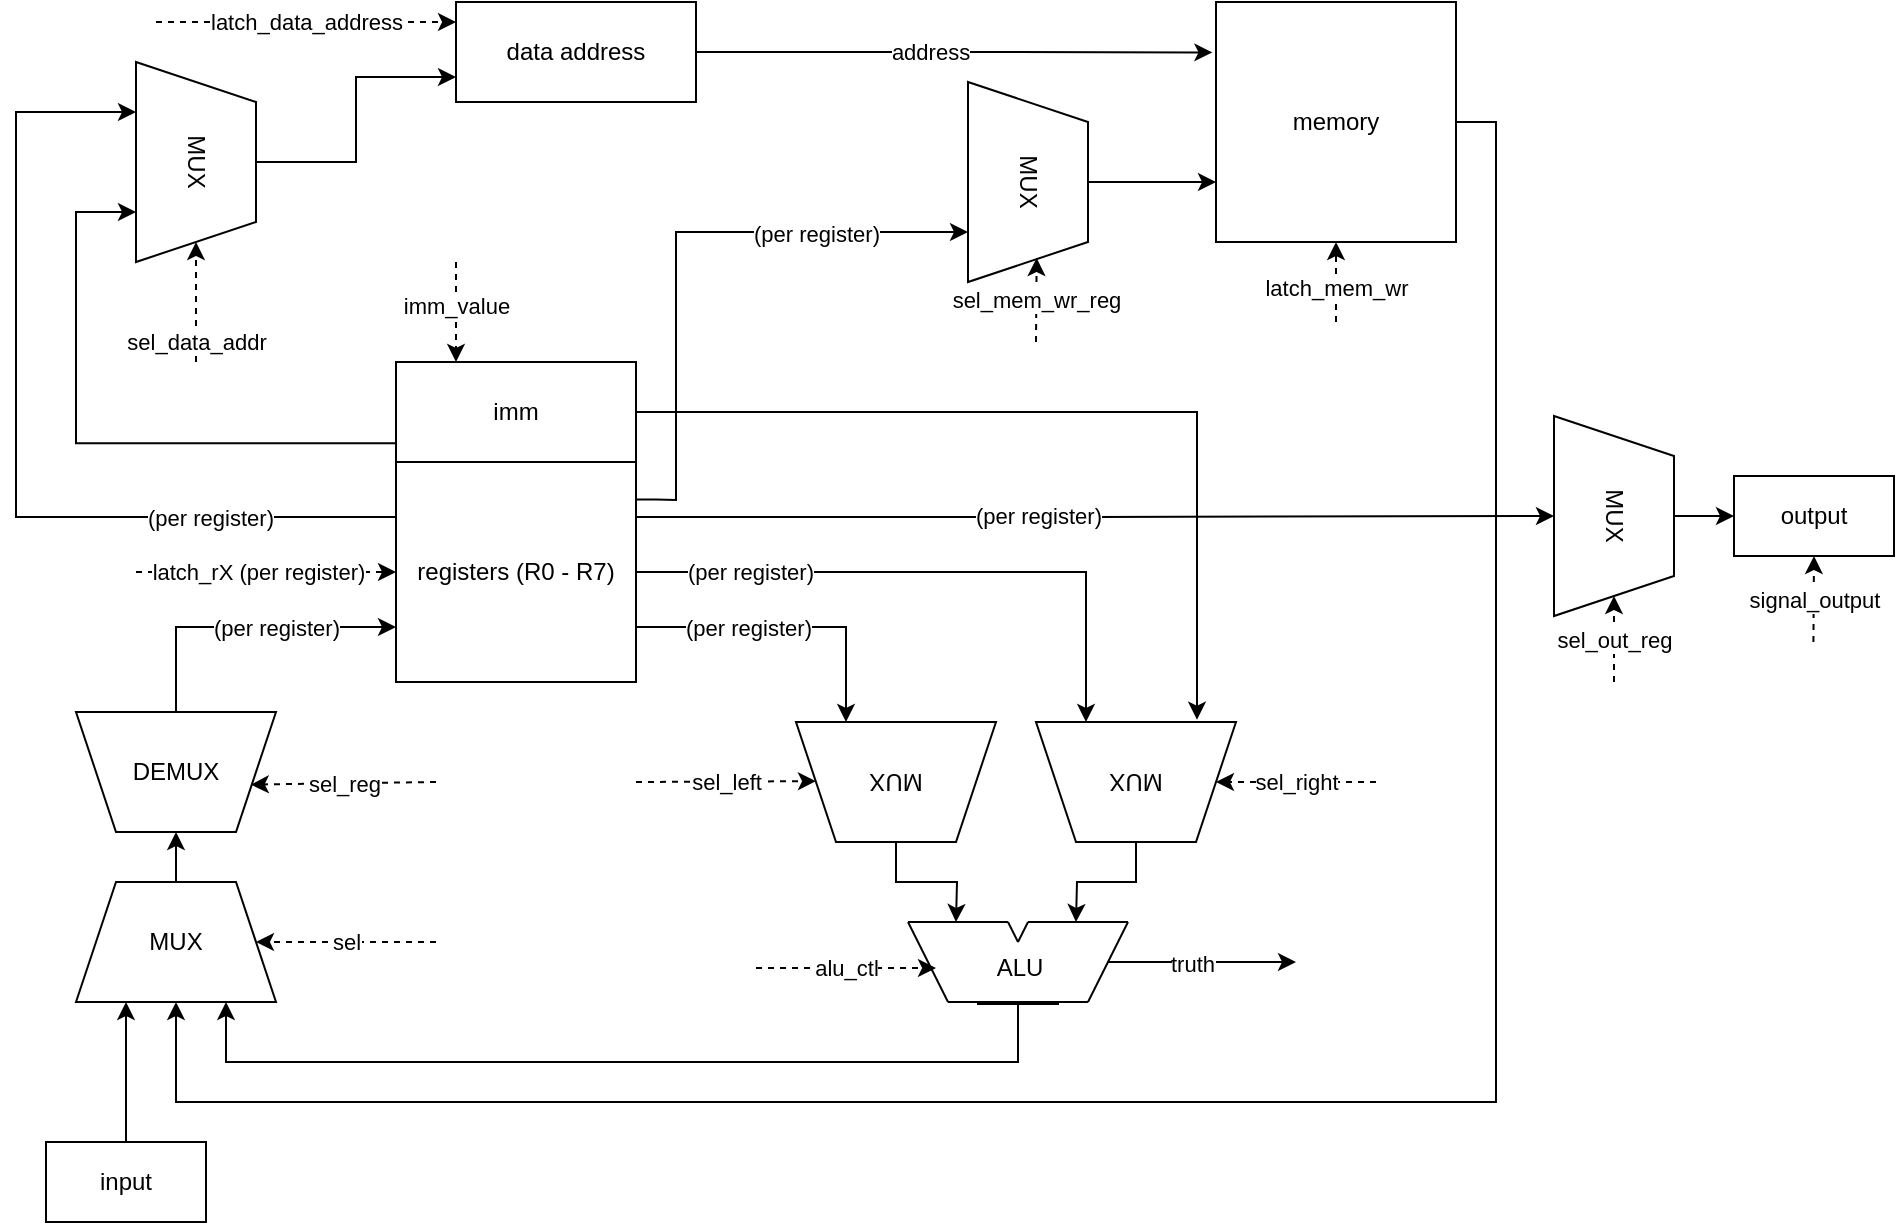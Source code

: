 <mxfile version="24.4.4" type="device">
  <diagram name="Page-1" id="7e0a89b8-554c-2b80-1dc8-d5c74ca68de4">
    <mxGraphModel dx="2049" dy="1296" grid="1" gridSize="10" guides="1" tooltips="1" connect="1" arrows="1" fold="1" page="1" pageScale="1" pageWidth="1100" pageHeight="850" background="none" math="0" shadow="0">
      <root>
        <mxCell id="0" />
        <mxCell id="1" parent="0" />
        <mxCell id="mbTVtiMHDX3Djsl5jZRn-1" value="data address" style="rounded=0;whiteSpace=wrap;html=1;" vertex="1" parent="1">
          <mxGeometry x="240" y="40" width="120" height="50" as="geometry" />
        </mxCell>
        <mxCell id="mbTVtiMHDX3Djsl5jZRn-102" style="edgeStyle=orthogonalEdgeStyle;rounded=0;orthogonalLoop=1;jettySize=auto;html=1;entryX=0.5;entryY=1;entryDx=0;entryDy=0;" edge="1" parent="1" source="mbTVtiMHDX3Djsl5jZRn-2" target="mbTVtiMHDX3Djsl5jZRn-63">
          <mxGeometry relative="1" as="geometry">
            <Array as="points">
              <mxPoint x="760" y="100" />
              <mxPoint x="760" y="590" />
              <mxPoint x="100" y="590" />
            </Array>
          </mxGeometry>
        </mxCell>
        <mxCell id="mbTVtiMHDX3Djsl5jZRn-2" value="memory" style="rounded=0;whiteSpace=wrap;html=1;" vertex="1" parent="1">
          <mxGeometry x="620" y="40" width="120" height="120" as="geometry" />
        </mxCell>
        <mxCell id="mbTVtiMHDX3Djsl5jZRn-3" style="edgeStyle=orthogonalEdgeStyle;rounded=0;orthogonalLoop=1;jettySize=auto;html=1;entryX=-0.015;entryY=0.21;entryDx=0;entryDy=0;entryPerimeter=0;" edge="1" parent="1" source="mbTVtiMHDX3Djsl5jZRn-1" target="mbTVtiMHDX3Djsl5jZRn-2">
          <mxGeometry relative="1" as="geometry" />
        </mxCell>
        <mxCell id="mbTVtiMHDX3Djsl5jZRn-7" value="address" style="edgeLabel;html=1;align=center;verticalAlign=middle;resizable=0;points=[];" vertex="1" connectable="0" parent="mbTVtiMHDX3Djsl5jZRn-3">
          <mxGeometry x="-0.104" relative="1" as="geometry">
            <mxPoint x="1" as="offset" />
          </mxGeometry>
        </mxCell>
        <mxCell id="mbTVtiMHDX3Djsl5jZRn-4" value="" style="endArrow=classic;html=1;rounded=0;dashed=1;" edge="1" parent="1">
          <mxGeometry width="50" height="50" relative="1" as="geometry">
            <mxPoint x="90" y="50" as="sourcePoint" />
            <mxPoint x="240" y="50" as="targetPoint" />
          </mxGeometry>
        </mxCell>
        <mxCell id="mbTVtiMHDX3Djsl5jZRn-6" value="latch_data_address" style="edgeLabel;html=1;align=center;verticalAlign=middle;resizable=0;points=[];" vertex="1" connectable="0" parent="mbTVtiMHDX3Djsl5jZRn-4">
          <mxGeometry x="-0.004" relative="1" as="geometry">
            <mxPoint as="offset" />
          </mxGeometry>
        </mxCell>
        <mxCell id="mbTVtiMHDX3Djsl5jZRn-15" style="edgeStyle=orthogonalEdgeStyle;rounded=0;orthogonalLoop=1;jettySize=auto;html=1;exitX=0;exitY=0.25;exitDx=0;exitDy=0;entryX=0.25;entryY=1;entryDx=0;entryDy=0;" edge="1" parent="1" source="mbTVtiMHDX3Djsl5jZRn-8" target="mbTVtiMHDX3Djsl5jZRn-12">
          <mxGeometry relative="1" as="geometry">
            <mxPoint x="290" y="200" as="sourcePoint" />
            <mxPoint x="30" y="80" as="targetPoint" />
            <Array as="points">
              <mxPoint x="20" y="297" />
              <mxPoint x="20" y="95" />
            </Array>
          </mxGeometry>
        </mxCell>
        <mxCell id="mbTVtiMHDX3Djsl5jZRn-19" value="(per register)" style="edgeLabel;html=1;align=center;verticalAlign=middle;resizable=0;points=[];" vertex="1" connectable="0" parent="mbTVtiMHDX3Djsl5jZRn-15">
          <mxGeometry x="-0.324" y="-2" relative="1" as="geometry">
            <mxPoint x="60" y="2" as="offset" />
          </mxGeometry>
        </mxCell>
        <mxCell id="mbTVtiMHDX3Djsl5jZRn-88" style="edgeStyle=orthogonalEdgeStyle;rounded=0;orthogonalLoop=1;jettySize=auto;html=1;entryX=0.75;entryY=1;entryDx=0;entryDy=0;exitX=1.003;exitY=0.171;exitDx=0;exitDy=0;exitPerimeter=0;" edge="1" parent="1" source="mbTVtiMHDX3Djsl5jZRn-8" target="mbTVtiMHDX3Djsl5jZRn-91">
          <mxGeometry relative="1" as="geometry">
            <mxPoint x="340" y="280" as="sourcePoint" />
            <mxPoint x="480" y="166" as="targetPoint" />
            <Array as="points">
              <mxPoint x="340" y="289" />
              <mxPoint x="350" y="289" />
              <mxPoint x="350" y="155" />
            </Array>
          </mxGeometry>
        </mxCell>
        <mxCell id="mbTVtiMHDX3Djsl5jZRn-90" value="&lt;div&gt;(per register)&lt;/div&gt;" style="edgeLabel;html=1;align=center;verticalAlign=middle;resizable=0;points=[];" vertex="1" connectable="0" parent="mbTVtiMHDX3Djsl5jZRn-88">
          <mxGeometry x="0.487" y="-1" relative="1" as="geometry">
            <mxPoint as="offset" />
          </mxGeometry>
        </mxCell>
        <mxCell id="mbTVtiMHDX3Djsl5jZRn-108" style="edgeStyle=orthogonalEdgeStyle;rounded=0;orthogonalLoop=1;jettySize=auto;html=1;exitX=1;exitY=0.25;exitDx=0;exitDy=0;entryX=0.5;entryY=1;entryDx=0;entryDy=0;" edge="1" parent="1" source="mbTVtiMHDX3Djsl5jZRn-8" target="mbTVtiMHDX3Djsl5jZRn-109">
          <mxGeometry relative="1" as="geometry">
            <mxPoint x="620" y="297" as="targetPoint" />
          </mxGeometry>
        </mxCell>
        <mxCell id="mbTVtiMHDX3Djsl5jZRn-115" value="(per register)" style="edgeLabel;html=1;align=center;verticalAlign=middle;resizable=0;points=[];" vertex="1" connectable="0" parent="mbTVtiMHDX3Djsl5jZRn-108">
          <mxGeometry x="-0.128" y="1" relative="1" as="geometry">
            <mxPoint as="offset" />
          </mxGeometry>
        </mxCell>
        <mxCell id="mbTVtiMHDX3Djsl5jZRn-8" value="&lt;div&gt;registers (R0 - R7)&lt;/div&gt;" style="rounded=0;whiteSpace=wrap;html=1;" vertex="1" parent="1">
          <mxGeometry x="210" y="270" width="120" height="110" as="geometry" />
        </mxCell>
        <mxCell id="mbTVtiMHDX3Djsl5jZRn-18" style="edgeStyle=orthogonalEdgeStyle;rounded=0;orthogonalLoop=1;jettySize=auto;html=1;exitX=-0.004;exitY=0.812;exitDx=0;exitDy=0;exitPerimeter=0;entryX=0.75;entryY=1;entryDx=0;entryDy=0;" edge="1" parent="1" source="mbTVtiMHDX3Djsl5jZRn-9" target="mbTVtiMHDX3Djsl5jZRn-12">
          <mxGeometry relative="1" as="geometry">
            <mxPoint x="200" y="260" as="sourcePoint" />
            <mxPoint x="60" y="130" as="targetPoint" />
            <Array as="points">
              <mxPoint x="50" y="261" />
              <mxPoint x="50" y="145" />
            </Array>
          </mxGeometry>
        </mxCell>
        <mxCell id="mbTVtiMHDX3Djsl5jZRn-9" value="imm" style="rounded=0;whiteSpace=wrap;html=1;" vertex="1" parent="1">
          <mxGeometry x="210" y="220" width="120" height="50" as="geometry" />
        </mxCell>
        <mxCell id="mbTVtiMHDX3Djsl5jZRn-10" value="" style="endArrow=classic;html=1;rounded=0;dashed=1;entryX=0.25;entryY=0;entryDx=0;entryDy=0;" edge="1" parent="1" target="mbTVtiMHDX3Djsl5jZRn-9">
          <mxGeometry width="50" height="50" relative="1" as="geometry">
            <mxPoint x="240" y="170" as="sourcePoint" />
            <mxPoint x="240" y="120" as="targetPoint" />
          </mxGeometry>
        </mxCell>
        <mxCell id="mbTVtiMHDX3Djsl5jZRn-11" value="imm_value" style="edgeLabel;html=1;align=center;verticalAlign=middle;resizable=0;points=[];" vertex="1" connectable="0" parent="mbTVtiMHDX3Djsl5jZRn-10">
          <mxGeometry x="-0.004" relative="1" as="geometry">
            <mxPoint y="-3" as="offset" />
          </mxGeometry>
        </mxCell>
        <mxCell id="mbTVtiMHDX3Djsl5jZRn-14" style="edgeStyle=orthogonalEdgeStyle;rounded=0;orthogonalLoop=1;jettySize=auto;html=1;entryX=0;entryY=0.75;entryDx=0;entryDy=0;" edge="1" parent="1" source="mbTVtiMHDX3Djsl5jZRn-12" target="mbTVtiMHDX3Djsl5jZRn-1">
          <mxGeometry relative="1" as="geometry" />
        </mxCell>
        <mxCell id="mbTVtiMHDX3Djsl5jZRn-12" value="MUX" style="shape=trapezoid;perimeter=trapezoidPerimeter;whiteSpace=wrap;html=1;fixedSize=1;rotation=90;" vertex="1" parent="1">
          <mxGeometry x="60" y="90" width="100" height="60" as="geometry" />
        </mxCell>
        <mxCell id="mbTVtiMHDX3Djsl5jZRn-16" value="" style="endArrow=classic;html=1;rounded=0;dashed=1;entryX=1;entryY=0.5;entryDx=0;entryDy=0;" edge="1" parent="1" target="mbTVtiMHDX3Djsl5jZRn-12">
          <mxGeometry width="50" height="50" relative="1" as="geometry">
            <mxPoint x="110" y="220" as="sourcePoint" />
            <mxPoint x="190" y="220" as="targetPoint" />
          </mxGeometry>
        </mxCell>
        <mxCell id="mbTVtiMHDX3Djsl5jZRn-17" value="sel_data_addr" style="edgeLabel;html=1;align=center;verticalAlign=middle;resizable=0;points=[];" vertex="1" connectable="0" parent="mbTVtiMHDX3Djsl5jZRn-16">
          <mxGeometry x="-0.004" relative="1" as="geometry">
            <mxPoint y="20" as="offset" />
          </mxGeometry>
        </mxCell>
        <mxCell id="mbTVtiMHDX3Djsl5jZRn-33" value="" style="group" vertex="1" connectable="0" parent="1">
          <mxGeometry x="466" y="500" width="110" height="40" as="geometry" />
        </mxCell>
        <mxCell id="mbTVtiMHDX3Djsl5jZRn-21" value="" style="endArrow=none;html=1;rounded=0;" edge="1" parent="mbTVtiMHDX3Djsl5jZRn-33">
          <mxGeometry width="50" height="50" relative="1" as="geometry">
            <mxPoint x="20" y="40" as="sourcePoint" />
            <mxPoint x="90" y="40" as="targetPoint" />
          </mxGeometry>
        </mxCell>
        <mxCell id="mbTVtiMHDX3Djsl5jZRn-22" value="" style="endArrow=none;html=1;rounded=0;" edge="1" parent="mbTVtiMHDX3Djsl5jZRn-33">
          <mxGeometry width="50" height="50" relative="1" as="geometry">
            <mxPoint as="sourcePoint" />
            <mxPoint x="20" y="40" as="targetPoint" />
          </mxGeometry>
        </mxCell>
        <mxCell id="mbTVtiMHDX3Djsl5jZRn-24" value="" style="endArrow=none;html=1;rounded=0;" edge="1" parent="mbTVtiMHDX3Djsl5jZRn-33">
          <mxGeometry width="50" height="50" relative="1" as="geometry">
            <mxPoint x="90" y="40" as="sourcePoint" />
            <mxPoint x="110" as="targetPoint" />
          </mxGeometry>
        </mxCell>
        <mxCell id="mbTVtiMHDX3Djsl5jZRn-25" value="" style="endArrow=none;html=1;rounded=0;" edge="1" parent="mbTVtiMHDX3Djsl5jZRn-33">
          <mxGeometry width="50" height="50" relative="1" as="geometry">
            <mxPoint as="sourcePoint" />
            <mxPoint x="50" as="targetPoint" />
          </mxGeometry>
        </mxCell>
        <mxCell id="mbTVtiMHDX3Djsl5jZRn-29" value="ALU" style="text;html=1;align=center;verticalAlign=middle;whiteSpace=wrap;rounded=0;" vertex="1" parent="mbTVtiMHDX3Djsl5jZRn-33">
          <mxGeometry x="26" y="8" width="60" height="30" as="geometry" />
        </mxCell>
        <mxCell id="mbTVtiMHDX3Djsl5jZRn-30" value="" style="endArrow=none;html=1;rounded=0;" edge="1" parent="mbTVtiMHDX3Djsl5jZRn-33">
          <mxGeometry width="50" height="50" relative="1" as="geometry">
            <mxPoint x="60" as="sourcePoint" />
            <mxPoint x="110" as="targetPoint" />
          </mxGeometry>
        </mxCell>
        <mxCell id="mbTVtiMHDX3Djsl5jZRn-31" value="" style="endArrow=none;html=1;rounded=0;" edge="1" parent="mbTVtiMHDX3Djsl5jZRn-33">
          <mxGeometry width="50" height="50" relative="1" as="geometry">
            <mxPoint x="50" as="sourcePoint" />
            <mxPoint x="55" y="10" as="targetPoint" />
          </mxGeometry>
        </mxCell>
        <mxCell id="mbTVtiMHDX3Djsl5jZRn-32" value="" style="endArrow=none;html=1;rounded=0;" edge="1" parent="mbTVtiMHDX3Djsl5jZRn-33">
          <mxGeometry width="50" height="50" relative="1" as="geometry">
            <mxPoint x="55" y="10" as="sourcePoint" />
            <mxPoint x="60" as="targetPoint" />
          </mxGeometry>
        </mxCell>
        <mxCell id="mbTVtiMHDX3Djsl5jZRn-48" style="edgeStyle=orthogonalEdgeStyle;rounded=0;orthogonalLoop=1;jettySize=auto;html=1;" edge="1" parent="1" source="mbTVtiMHDX3Djsl5jZRn-35">
          <mxGeometry relative="1" as="geometry">
            <mxPoint x="490" y="500" as="targetPoint" />
          </mxGeometry>
        </mxCell>
        <mxCell id="mbTVtiMHDX3Djsl5jZRn-35" value="MUX" style="shape=trapezoid;perimeter=trapezoidPerimeter;whiteSpace=wrap;html=1;fixedSize=1;rotation=-180;" vertex="1" parent="1">
          <mxGeometry x="410" y="400" width="100" height="60" as="geometry" />
        </mxCell>
        <mxCell id="mbTVtiMHDX3Djsl5jZRn-50" style="edgeStyle=orthogonalEdgeStyle;rounded=0;orthogonalLoop=1;jettySize=auto;html=1;exitX=0.5;exitY=0;exitDx=0;exitDy=0;" edge="1" parent="1" source="mbTVtiMHDX3Djsl5jZRn-36">
          <mxGeometry relative="1" as="geometry">
            <mxPoint x="550" y="500" as="targetPoint" />
          </mxGeometry>
        </mxCell>
        <mxCell id="mbTVtiMHDX3Djsl5jZRn-36" value="MUX" style="shape=trapezoid;perimeter=trapezoidPerimeter;whiteSpace=wrap;html=1;fixedSize=1;rotation=-180;" vertex="1" parent="1">
          <mxGeometry x="530" y="400" width="100" height="60" as="geometry" />
        </mxCell>
        <mxCell id="mbTVtiMHDX3Djsl5jZRn-41" style="edgeStyle=orthogonalEdgeStyle;rounded=0;orthogonalLoop=1;jettySize=auto;html=1;entryX=0.75;entryY=1;entryDx=0;entryDy=0;exitX=1;exitY=0.75;exitDx=0;exitDy=0;" edge="1" parent="1" source="mbTVtiMHDX3Djsl5jZRn-8" target="mbTVtiMHDX3Djsl5jZRn-35">
          <mxGeometry relative="1" as="geometry">
            <mxPoint x="340" y="270" as="sourcePoint" />
          </mxGeometry>
        </mxCell>
        <mxCell id="mbTVtiMHDX3Djsl5jZRn-47" value="(per register)" style="edgeLabel;html=1;align=center;verticalAlign=middle;resizable=0;points=[];" vertex="1" connectable="0" parent="mbTVtiMHDX3Djsl5jZRn-41">
          <mxGeometry x="-0.45" relative="1" as="geometry">
            <mxPoint x="14" as="offset" />
          </mxGeometry>
        </mxCell>
        <mxCell id="mbTVtiMHDX3Djsl5jZRn-42" style="edgeStyle=orthogonalEdgeStyle;rounded=0;orthogonalLoop=1;jettySize=auto;html=1;entryX=0.75;entryY=1;entryDx=0;entryDy=0;exitX=1;exitY=0.5;exitDx=0;exitDy=0;" edge="1" parent="1" source="mbTVtiMHDX3Djsl5jZRn-8" target="mbTVtiMHDX3Djsl5jZRn-36">
          <mxGeometry relative="1" as="geometry">
            <mxPoint x="340" y="247" as="sourcePoint" />
            <mxPoint x="600" y="370" as="targetPoint" />
          </mxGeometry>
        </mxCell>
        <mxCell id="mbTVtiMHDX3Djsl5jZRn-45" value="(per register)" style="edgeLabel;html=1;align=center;verticalAlign=middle;resizable=0;points=[];" vertex="1" connectable="0" parent="mbTVtiMHDX3Djsl5jZRn-42">
          <mxGeometry x="-0.353" y="2" relative="1" as="geometry">
            <mxPoint x="-40" y="2" as="offset" />
          </mxGeometry>
        </mxCell>
        <mxCell id="mbTVtiMHDX3Djsl5jZRn-51" value="" style="endArrow=classic;html=1;rounded=0;dashed=1;entryX=0;entryY=0.5;entryDx=0;entryDy=0;" edge="1" parent="1">
          <mxGeometry width="50" height="50" relative="1" as="geometry">
            <mxPoint x="330" y="430" as="sourcePoint" />
            <mxPoint x="420" y="429.58" as="targetPoint" />
          </mxGeometry>
        </mxCell>
        <mxCell id="mbTVtiMHDX3Djsl5jZRn-52" value="sel_left" style="edgeLabel;html=1;align=center;verticalAlign=middle;resizable=0;points=[];" vertex="1" connectable="0" parent="mbTVtiMHDX3Djsl5jZRn-51">
          <mxGeometry x="-0.004" relative="1" as="geometry">
            <mxPoint as="offset" />
          </mxGeometry>
        </mxCell>
        <mxCell id="mbTVtiMHDX3Djsl5jZRn-54" value="" style="endArrow=classic;html=1;rounded=0;dashed=1;entryX=0;entryY=0.5;entryDx=0;entryDy=0;" edge="1" parent="1" target="mbTVtiMHDX3Djsl5jZRn-36">
          <mxGeometry width="50" height="50" relative="1" as="geometry">
            <mxPoint x="700" y="430" as="sourcePoint" />
            <mxPoint x="640" y="430" as="targetPoint" />
          </mxGeometry>
        </mxCell>
        <mxCell id="mbTVtiMHDX3Djsl5jZRn-55" value="sel_right" style="edgeLabel;html=1;align=center;verticalAlign=middle;resizable=0;points=[];" vertex="1" connectable="0" parent="mbTVtiMHDX3Djsl5jZRn-54">
          <mxGeometry x="-0.004" relative="1" as="geometry">
            <mxPoint as="offset" />
          </mxGeometry>
        </mxCell>
        <mxCell id="mbTVtiMHDX3Djsl5jZRn-56" value="" style="endArrow=classic;html=1;rounded=0;dashed=1;" edge="1" parent="1">
          <mxGeometry width="50" height="50" relative="1" as="geometry">
            <mxPoint x="390" y="523" as="sourcePoint" />
            <mxPoint x="480" y="523" as="targetPoint" />
          </mxGeometry>
        </mxCell>
        <mxCell id="mbTVtiMHDX3Djsl5jZRn-57" value="alu_ctl" style="edgeLabel;html=1;align=center;verticalAlign=middle;resizable=0;points=[];" vertex="1" connectable="0" parent="mbTVtiMHDX3Djsl5jZRn-56">
          <mxGeometry x="-0.004" relative="1" as="geometry">
            <mxPoint as="offset" />
          </mxGeometry>
        </mxCell>
        <mxCell id="mbTVtiMHDX3Djsl5jZRn-62" style="edgeStyle=orthogonalEdgeStyle;rounded=0;orthogonalLoop=1;jettySize=auto;html=1;entryX=0.75;entryY=1;entryDx=0;entryDy=0;" edge="1" parent="1" source="mbTVtiMHDX3Djsl5jZRn-60" target="mbTVtiMHDX3Djsl5jZRn-63">
          <mxGeometry relative="1" as="geometry">
            <mxPoint x="210" y="580" as="targetPoint" />
            <Array as="points">
              <mxPoint x="521" y="570" />
              <mxPoint x="125" y="570" />
            </Array>
          </mxGeometry>
        </mxCell>
        <mxCell id="mbTVtiMHDX3Djsl5jZRn-60" value="" style="rounded=0;whiteSpace=wrap;html=1;" vertex="1" parent="1">
          <mxGeometry x="501" y="540" width="40" height="1" as="geometry" />
        </mxCell>
        <mxCell id="mbTVtiMHDX3Djsl5jZRn-65" style="edgeStyle=orthogonalEdgeStyle;rounded=0;orthogonalLoop=1;jettySize=auto;html=1;entryX=0.5;entryY=1;entryDx=0;entryDy=0;" edge="1" parent="1" source="mbTVtiMHDX3Djsl5jZRn-63" target="mbTVtiMHDX3Djsl5jZRn-64">
          <mxGeometry relative="1" as="geometry" />
        </mxCell>
        <mxCell id="mbTVtiMHDX3Djsl5jZRn-63" value="MUX" style="shape=trapezoid;perimeter=trapezoidPerimeter;whiteSpace=wrap;html=1;fixedSize=1;rotation=0;" vertex="1" parent="1">
          <mxGeometry x="50" y="480" width="100" height="60" as="geometry" />
        </mxCell>
        <mxCell id="mbTVtiMHDX3Djsl5jZRn-67" style="edgeStyle=orthogonalEdgeStyle;rounded=0;orthogonalLoop=1;jettySize=auto;html=1;exitX=0.5;exitY=0;exitDx=0;exitDy=0;entryX=0;entryY=0.75;entryDx=0;entryDy=0;" edge="1" parent="1" source="mbTVtiMHDX3Djsl5jZRn-64" target="mbTVtiMHDX3Djsl5jZRn-8">
          <mxGeometry relative="1" as="geometry">
            <mxPoint x="200" y="260" as="targetPoint" />
          </mxGeometry>
        </mxCell>
        <mxCell id="mbTVtiMHDX3Djsl5jZRn-71" value="(per register)" style="edgeLabel;html=1;align=center;verticalAlign=middle;resizable=0;points=[];" vertex="1" connectable="0" parent="mbTVtiMHDX3Djsl5jZRn-67">
          <mxGeometry x="0.406" y="1" relative="1" as="geometry">
            <mxPoint x="-15" y="1" as="offset" />
          </mxGeometry>
        </mxCell>
        <mxCell id="mbTVtiMHDX3Djsl5jZRn-64" value="DEMUX" style="shape=trapezoid;perimeter=trapezoidPerimeter;whiteSpace=wrap;html=1;fixedSize=1;rotation=0;flipH=1;flipV=1;" vertex="1" parent="1">
          <mxGeometry x="50" y="395" width="100" height="60" as="geometry" />
        </mxCell>
        <mxCell id="mbTVtiMHDX3Djsl5jZRn-72" value="" style="endArrow=classic;html=1;rounded=0;dashed=1;entryX=1;entryY=0.5;entryDx=0;entryDy=0;" edge="1" parent="1" target="mbTVtiMHDX3Djsl5jZRn-63">
          <mxGeometry width="50" height="50" relative="1" as="geometry">
            <mxPoint x="230" y="510" as="sourcePoint" />
            <mxPoint x="260" y="509.66" as="targetPoint" />
          </mxGeometry>
        </mxCell>
        <mxCell id="mbTVtiMHDX3Djsl5jZRn-73" value="sel" style="edgeLabel;html=1;align=center;verticalAlign=middle;resizable=0;points=[];" vertex="1" connectable="0" parent="mbTVtiMHDX3Djsl5jZRn-72">
          <mxGeometry x="-0.004" relative="1" as="geometry">
            <mxPoint as="offset" />
          </mxGeometry>
        </mxCell>
        <mxCell id="mbTVtiMHDX3Djsl5jZRn-77" value="" style="endArrow=classic;html=1;rounded=0;dashed=1;entryX=0.126;entryY=0.395;entryDx=0;entryDy=0;entryPerimeter=0;" edge="1" parent="1" target="mbTVtiMHDX3Djsl5jZRn-64">
          <mxGeometry width="50" height="50" relative="1" as="geometry">
            <mxPoint x="230" y="430" as="sourcePoint" />
            <mxPoint x="150" y="430" as="targetPoint" />
          </mxGeometry>
        </mxCell>
        <mxCell id="mbTVtiMHDX3Djsl5jZRn-78" value="sel_reg" style="edgeLabel;html=1;align=center;verticalAlign=middle;resizable=0;points=[];" vertex="1" connectable="0" parent="mbTVtiMHDX3Djsl5jZRn-77">
          <mxGeometry x="-0.004" relative="1" as="geometry">
            <mxPoint as="offset" />
          </mxGeometry>
        </mxCell>
        <mxCell id="mbTVtiMHDX3Djsl5jZRn-79" value="input" style="rounded=0;whiteSpace=wrap;html=1;" vertex="1" parent="1">
          <mxGeometry x="35" y="610" width="80" height="40" as="geometry" />
        </mxCell>
        <mxCell id="mbTVtiMHDX3Djsl5jZRn-83" style="edgeStyle=orthogonalEdgeStyle;rounded=0;orthogonalLoop=1;jettySize=auto;html=1;entryX=0.25;entryY=1;entryDx=0;entryDy=0;" edge="1" parent="1" source="mbTVtiMHDX3Djsl5jZRn-79" target="mbTVtiMHDX3Djsl5jZRn-63">
          <mxGeometry relative="1" as="geometry">
            <mxPoint x="80" y="560" as="targetPoint" />
          </mxGeometry>
        </mxCell>
        <mxCell id="mbTVtiMHDX3Djsl5jZRn-84" value="" style="endArrow=classic;html=1;rounded=0;" edge="1" parent="1">
          <mxGeometry width="50" height="50" relative="1" as="geometry">
            <mxPoint x="566" y="520" as="sourcePoint" />
            <mxPoint x="660" y="520" as="targetPoint" />
          </mxGeometry>
        </mxCell>
        <mxCell id="mbTVtiMHDX3Djsl5jZRn-85" value="truth" style="edgeLabel;html=1;align=center;verticalAlign=middle;resizable=0;points=[];" vertex="1" connectable="0" parent="mbTVtiMHDX3Djsl5jZRn-84">
          <mxGeometry x="-0.116" y="-1" relative="1" as="geometry">
            <mxPoint as="offset" />
          </mxGeometry>
        </mxCell>
        <mxCell id="mbTVtiMHDX3Djsl5jZRn-86" value="" style="endArrow=classic;html=1;rounded=0;dashed=1;entryX=0;entryY=0.5;entryDx=0;entryDy=0;" edge="1" parent="1" target="mbTVtiMHDX3Djsl5jZRn-8">
          <mxGeometry width="50" height="50" relative="1" as="geometry">
            <mxPoint x="80" y="325" as="sourcePoint" />
            <mxPoint x="190" y="280" as="targetPoint" />
          </mxGeometry>
        </mxCell>
        <mxCell id="mbTVtiMHDX3Djsl5jZRn-87" value="latch_rX (per register)" style="edgeLabel;html=1;align=center;verticalAlign=middle;resizable=0;points=[];" vertex="1" connectable="0" parent="mbTVtiMHDX3Djsl5jZRn-86">
          <mxGeometry x="-0.004" relative="1" as="geometry">
            <mxPoint x="-4" as="offset" />
          </mxGeometry>
        </mxCell>
        <mxCell id="mbTVtiMHDX3Djsl5jZRn-92" style="edgeStyle=orthogonalEdgeStyle;rounded=0;orthogonalLoop=1;jettySize=auto;html=1;entryX=0;entryY=0.75;entryDx=0;entryDy=0;" edge="1" parent="1" source="mbTVtiMHDX3Djsl5jZRn-91" target="mbTVtiMHDX3Djsl5jZRn-2">
          <mxGeometry relative="1" as="geometry" />
        </mxCell>
        <mxCell id="mbTVtiMHDX3Djsl5jZRn-91" value="MUX" style="shape=trapezoid;perimeter=trapezoidPerimeter;whiteSpace=wrap;html=1;fixedSize=1;rotation=90;" vertex="1" parent="1">
          <mxGeometry x="476" y="100" width="100" height="60" as="geometry" />
        </mxCell>
        <mxCell id="mbTVtiMHDX3Djsl5jZRn-93" value="" style="endArrow=classic;html=1;rounded=0;dashed=1;entryX=0.5;entryY=1;entryDx=0;entryDy=0;" edge="1" parent="1" target="mbTVtiMHDX3Djsl5jZRn-2">
          <mxGeometry width="50" height="50" relative="1" as="geometry">
            <mxPoint x="680" y="200" as="sourcePoint" />
            <mxPoint x="720" y="190.0" as="targetPoint" />
          </mxGeometry>
        </mxCell>
        <mxCell id="mbTVtiMHDX3Djsl5jZRn-94" value="latch_mem_wr" style="edgeLabel;html=1;align=center;verticalAlign=middle;resizable=0;points=[];" vertex="1" connectable="0" parent="mbTVtiMHDX3Djsl5jZRn-93">
          <mxGeometry x="-0.004" relative="1" as="geometry">
            <mxPoint y="3" as="offset" />
          </mxGeometry>
        </mxCell>
        <mxCell id="mbTVtiMHDX3Djsl5jZRn-99" style="edgeStyle=orthogonalEdgeStyle;rounded=0;orthogonalLoop=1;jettySize=auto;html=1;entryX=0.195;entryY=1.019;entryDx=0;entryDy=0;entryPerimeter=0;" edge="1" parent="1" source="mbTVtiMHDX3Djsl5jZRn-9" target="mbTVtiMHDX3Djsl5jZRn-36">
          <mxGeometry relative="1" as="geometry" />
        </mxCell>
        <mxCell id="mbTVtiMHDX3Djsl5jZRn-105" value="" style="endArrow=classic;html=1;rounded=0;dashed=1;entryX=0.88;entryY=0.428;entryDx=0;entryDy=0;entryPerimeter=0;" edge="1" parent="1" target="mbTVtiMHDX3Djsl5jZRn-91">
          <mxGeometry width="50" height="50" relative="1" as="geometry">
            <mxPoint x="530" y="210" as="sourcePoint" />
            <mxPoint x="530" y="170" as="targetPoint" />
          </mxGeometry>
        </mxCell>
        <mxCell id="mbTVtiMHDX3Djsl5jZRn-106" value="sel_mem_wr_reg" style="edgeLabel;html=1;align=center;verticalAlign=middle;resizable=0;points=[];" vertex="1" connectable="0" parent="mbTVtiMHDX3Djsl5jZRn-105">
          <mxGeometry x="-0.004" relative="1" as="geometry">
            <mxPoint as="offset" />
          </mxGeometry>
        </mxCell>
        <mxCell id="mbTVtiMHDX3Djsl5jZRn-107" value="output" style="rounded=0;whiteSpace=wrap;html=1;" vertex="1" parent="1">
          <mxGeometry x="879" y="277" width="80" height="40" as="geometry" />
        </mxCell>
        <mxCell id="mbTVtiMHDX3Djsl5jZRn-110" style="edgeStyle=orthogonalEdgeStyle;rounded=0;orthogonalLoop=1;jettySize=auto;html=1;entryX=0;entryY=0.5;entryDx=0;entryDy=0;" edge="1" parent="1" source="mbTVtiMHDX3Djsl5jZRn-109" target="mbTVtiMHDX3Djsl5jZRn-107">
          <mxGeometry relative="1" as="geometry" />
        </mxCell>
        <mxCell id="mbTVtiMHDX3Djsl5jZRn-109" value="MUX" style="shape=trapezoid;perimeter=trapezoidPerimeter;whiteSpace=wrap;html=1;fixedSize=1;rotation=90;" vertex="1" parent="1">
          <mxGeometry x="769" y="267" width="100" height="60" as="geometry" />
        </mxCell>
        <mxCell id="mbTVtiMHDX3Djsl5jZRn-111" value="" style="endArrow=classic;html=1;rounded=0;dashed=1;entryX=1;entryY=0.5;entryDx=0;entryDy=0;" edge="1" parent="1" target="mbTVtiMHDX3Djsl5jZRn-109">
          <mxGeometry width="50" height="50" relative="1" as="geometry">
            <mxPoint x="819" y="380" as="sourcePoint" />
            <mxPoint x="823" y="336" as="targetPoint" />
          </mxGeometry>
        </mxCell>
        <mxCell id="mbTVtiMHDX3Djsl5jZRn-112" value="sel_out_reg" style="edgeLabel;html=1;align=center;verticalAlign=middle;resizable=0;points=[];" vertex="1" connectable="0" parent="mbTVtiMHDX3Djsl5jZRn-111">
          <mxGeometry x="-0.004" relative="1" as="geometry">
            <mxPoint as="offset" />
          </mxGeometry>
        </mxCell>
        <mxCell id="mbTVtiMHDX3Djsl5jZRn-113" value="" style="endArrow=classic;html=1;rounded=0;dashed=1;entryX=0.5;entryY=1;entryDx=0;entryDy=0;" edge="1" parent="1" target="mbTVtiMHDX3Djsl5jZRn-107">
          <mxGeometry width="50" height="50" relative="1" as="geometry">
            <mxPoint x="918.71" y="360" as="sourcePoint" />
            <mxPoint x="919" y="330" as="targetPoint" />
          </mxGeometry>
        </mxCell>
        <mxCell id="mbTVtiMHDX3Djsl5jZRn-114" value="signal_output" style="edgeLabel;html=1;align=center;verticalAlign=middle;resizable=0;points=[];" vertex="1" connectable="0" parent="mbTVtiMHDX3Djsl5jZRn-113">
          <mxGeometry x="-0.004" relative="1" as="geometry">
            <mxPoint as="offset" />
          </mxGeometry>
        </mxCell>
      </root>
    </mxGraphModel>
  </diagram>
</mxfile>
